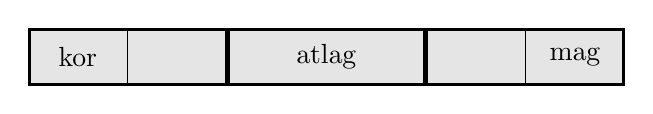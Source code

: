 \begin{tikzpicture}
	\tikzstyle{Node} = [rectangle, minimum width=2.5cm, minimum height=7mm, text centered, draw=black, fill= gray!20, line width = 1.2pt]
	\tikzstyle{HalfNode} = [rectangle, minimum width=1.25cm, minimum height=7mm, text centered, draw=black, fill= gray!20, line width = 0.2pt]
	\tikzstyle{Border} = [rectangle, minimum width=2.5cm, minimum height=7mm, text centered, draw=black, line width = 1.2pt]
	
	\node (1) [Node] {atlag};
	\node (2) [HalfNode, left = 0mm of 1] {};
	\node (3) [HalfNode, left = 0mm of 2] {kor};
	\node (4) [HalfNode, right = 0mm of 1] {};
	\node (5) [HalfNode, right = 0mm of 4] {mag};
	\node (border) [Border, right = -0.2mm of 1] {};
	\node (border) [Border, left = -0.2mm of 1] {};
\end{tikzpicture}